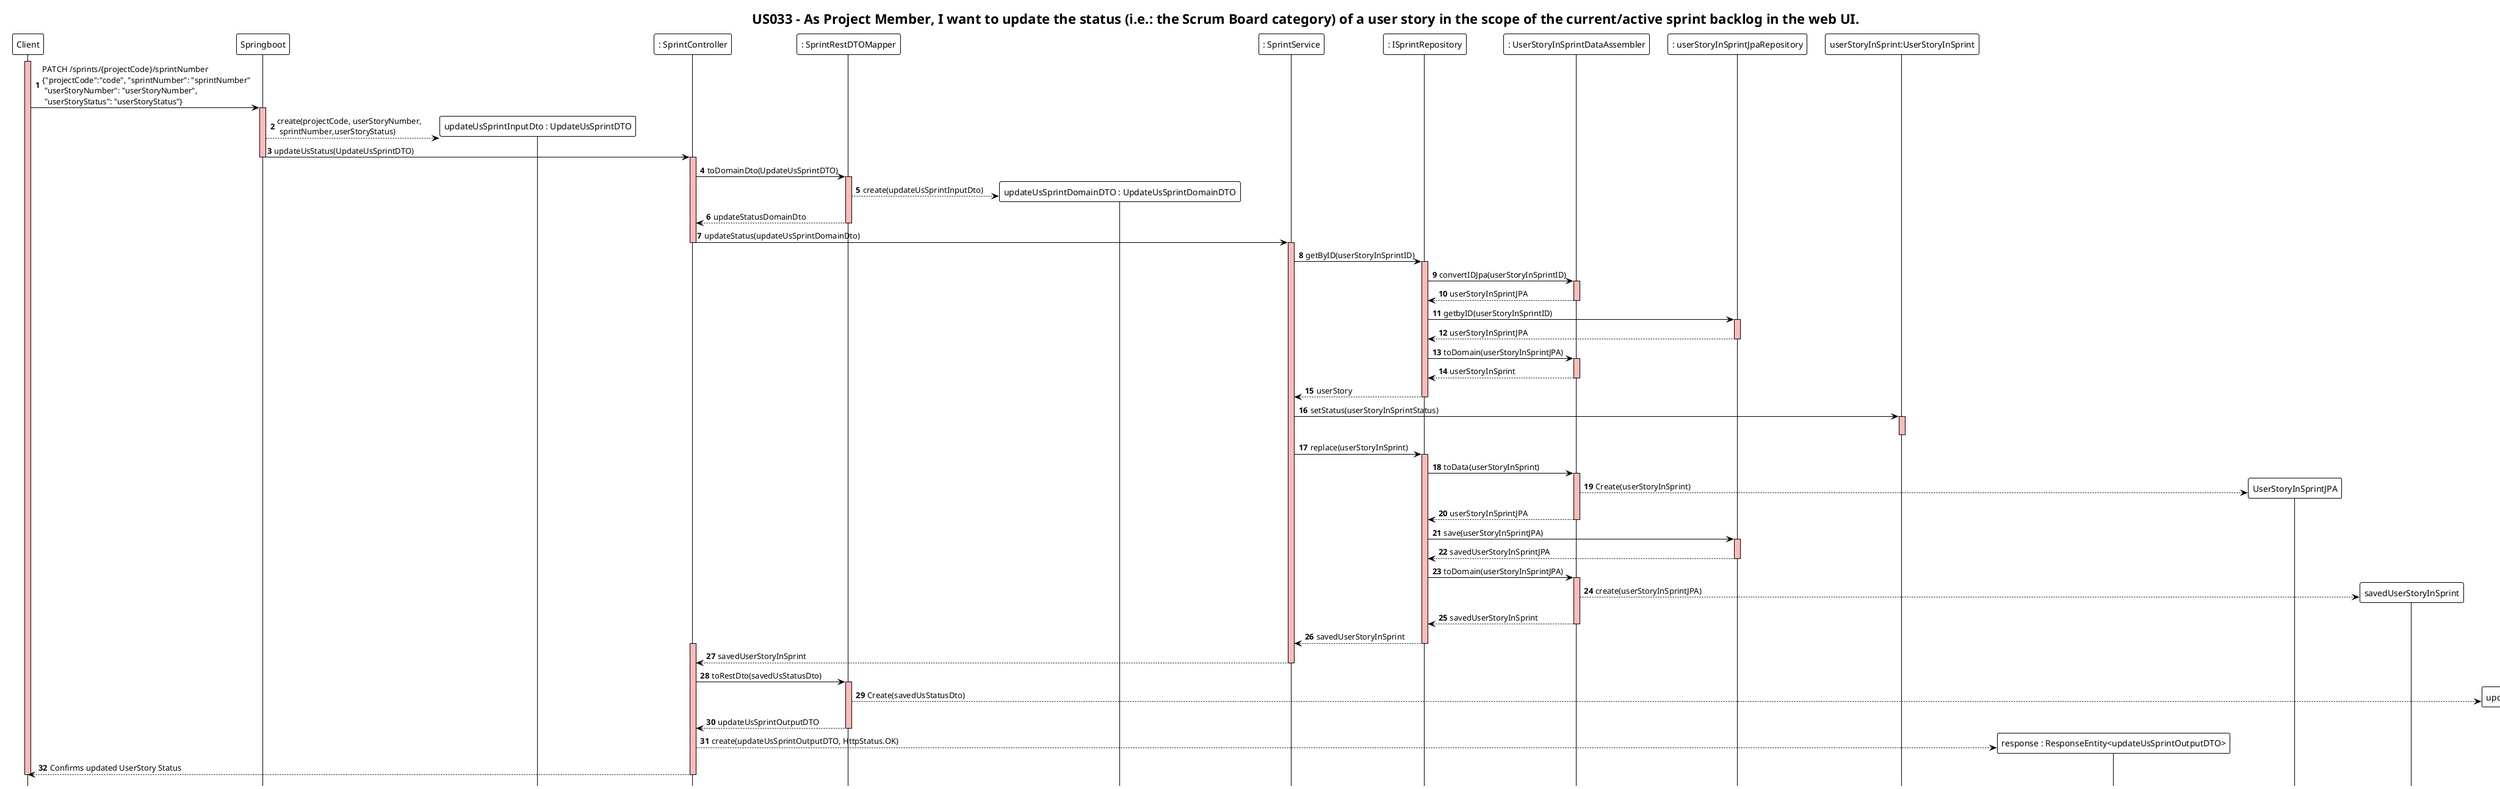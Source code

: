 @startuml
!theme plain
title US033 - As Project Member, I want to update the status (i.e.: the Scrum Board category) of a user story in the scope of the current/active sprint backlog in the web UI.
autonumber
hide footbox

participant Client
participant "Springboot"
participant "updateUsSprintInputDto : UpdateUsSprintDTO" as restDto
participant ": SprintController" as Controller
participant ": SprintRestDTOMapper" as RestMapper
participant "updateUsSprintDomainDTO : UpdateUsSprintDomainDTO" as DTO
participant ": SprintService" as Service
participant ": ISprintRepository" as Repository
participant ": UserStoryInSprintDataAssembler" as Assembler
participant ": userStoryInSprintJpaRepository" as RepositoryJPA
participant "userStoryInSprint:UserStoryInSprint" as Sprint
participant "response : ResponseEntity<updateUsSprintOutputDTO>" as response

activate Client #FFBBBB
Client ->  Springboot: PATCH /sprints/{projectCode}/sprintNumber \n{"projectCode":"code", "sprintNumber": "sprintNumber" \n "userStoryNumber": "userStoryNumber", \n "userStoryStatus": "userStoryStatus"}
activate Springboot #FFBBBB
Springboot --> restDto **: create(projectCode, userStoryNumber, \n sprintNumber,userStoryStatus)
Springboot -> Controller: updateUsStatus(UpdateUsSprintDTO)
deactivate Springboot

activate Controller #FFBBBB
Controller -> RestMapper : toDomainDto(UpdateUsSprintDTO)
activate RestMapper #FFBBBB
RestMapper --> DTO **:create(updateUsSprintInputDto)
RestMapper --> Controller : updateStatusDomainDto
deactivate RestMapper
Controller -> Service: updateStatus(updateUsSprintDomainDto)
deactivate Controller
activate Service #FFBBBB
Service -> Repository : getByID(userStoryInSprintID)
activate Repository #FFBBBB
Repository -> Assembler : convertIDJpa(userStoryInSprintID)
activate Assembler #FFBBBB
Assembler --> Repository : userStoryInSprintJPA
deactivate Assembler
Repository -> RepositoryJPA : getbyID(userStoryInSprintID)
activate RepositoryJPA #FFBBBB
RepositoryJPA --> Repository : userStoryInSprintJPA
deactivate RepositoryJPA
Repository -> Assembler : toDomain(userStoryInSprintJPA)
activate Assembler #FFBBBB
Assembler --> Repository : userStoryInSprint
deactivate Assembler
Repository --> Service : userStory
deactivate Repository
Service -> Sprint : setStatus(userStoryInSprintStatus)
activate Sprint #FFBBBB
deactivate Sprint
Service -> Repository : replace(userStoryInSprint)

activate Repository #FFBBBB
Repository -> Assembler : toData(userStoryInSprint)
activate Assembler #FFBBBB
Assembler --> UserStoryInSprintJPA ** :Create(userStoryInSprint)
Assembler --> Repository: userStoryInSprintJPA
deactivate Assembler

Repository -> RepositoryJPA : save(userStoryInSprintJPA)
activate RepositoryJPA #FFBBBB
RepositoryJPA --> Repository : savedUserStoryInSprintJPA
deactivate RepositoryJPA
Repository -> Assembler : toDomain(userStoryInSprintJPA)
activate Assembler #FFBBBB
Assembler --> savedUserStoryInSprint ** :create(userStoryInSprintJPA)
Assembler --> Repository : savedUserStoryInSprint
deactivate Assembler

Repository --> Service: savedUserStoryInSprint
deactivate Repository
activate Controller #FFBBBB
Service --> Controller: savedUserStoryInSprint
deactivate
Controller -> RestMapper :toRestDto(savedUsStatusDto)

activate RestMapper #FFBBBB
RestMapper --> updateUsSprintOutputDTO ** :Create(savedUsStatusDto)
RestMapper --> Controller :updateUsSprintOutputDTO
deactivate RestMapper
Controller --> response ** : create(updateUsSprintOutputDTO, HttpStatus.OK)
Controller --> Client: Confirms updated UserStory Status
deactivate Controller
deactivate Client



@enduml
